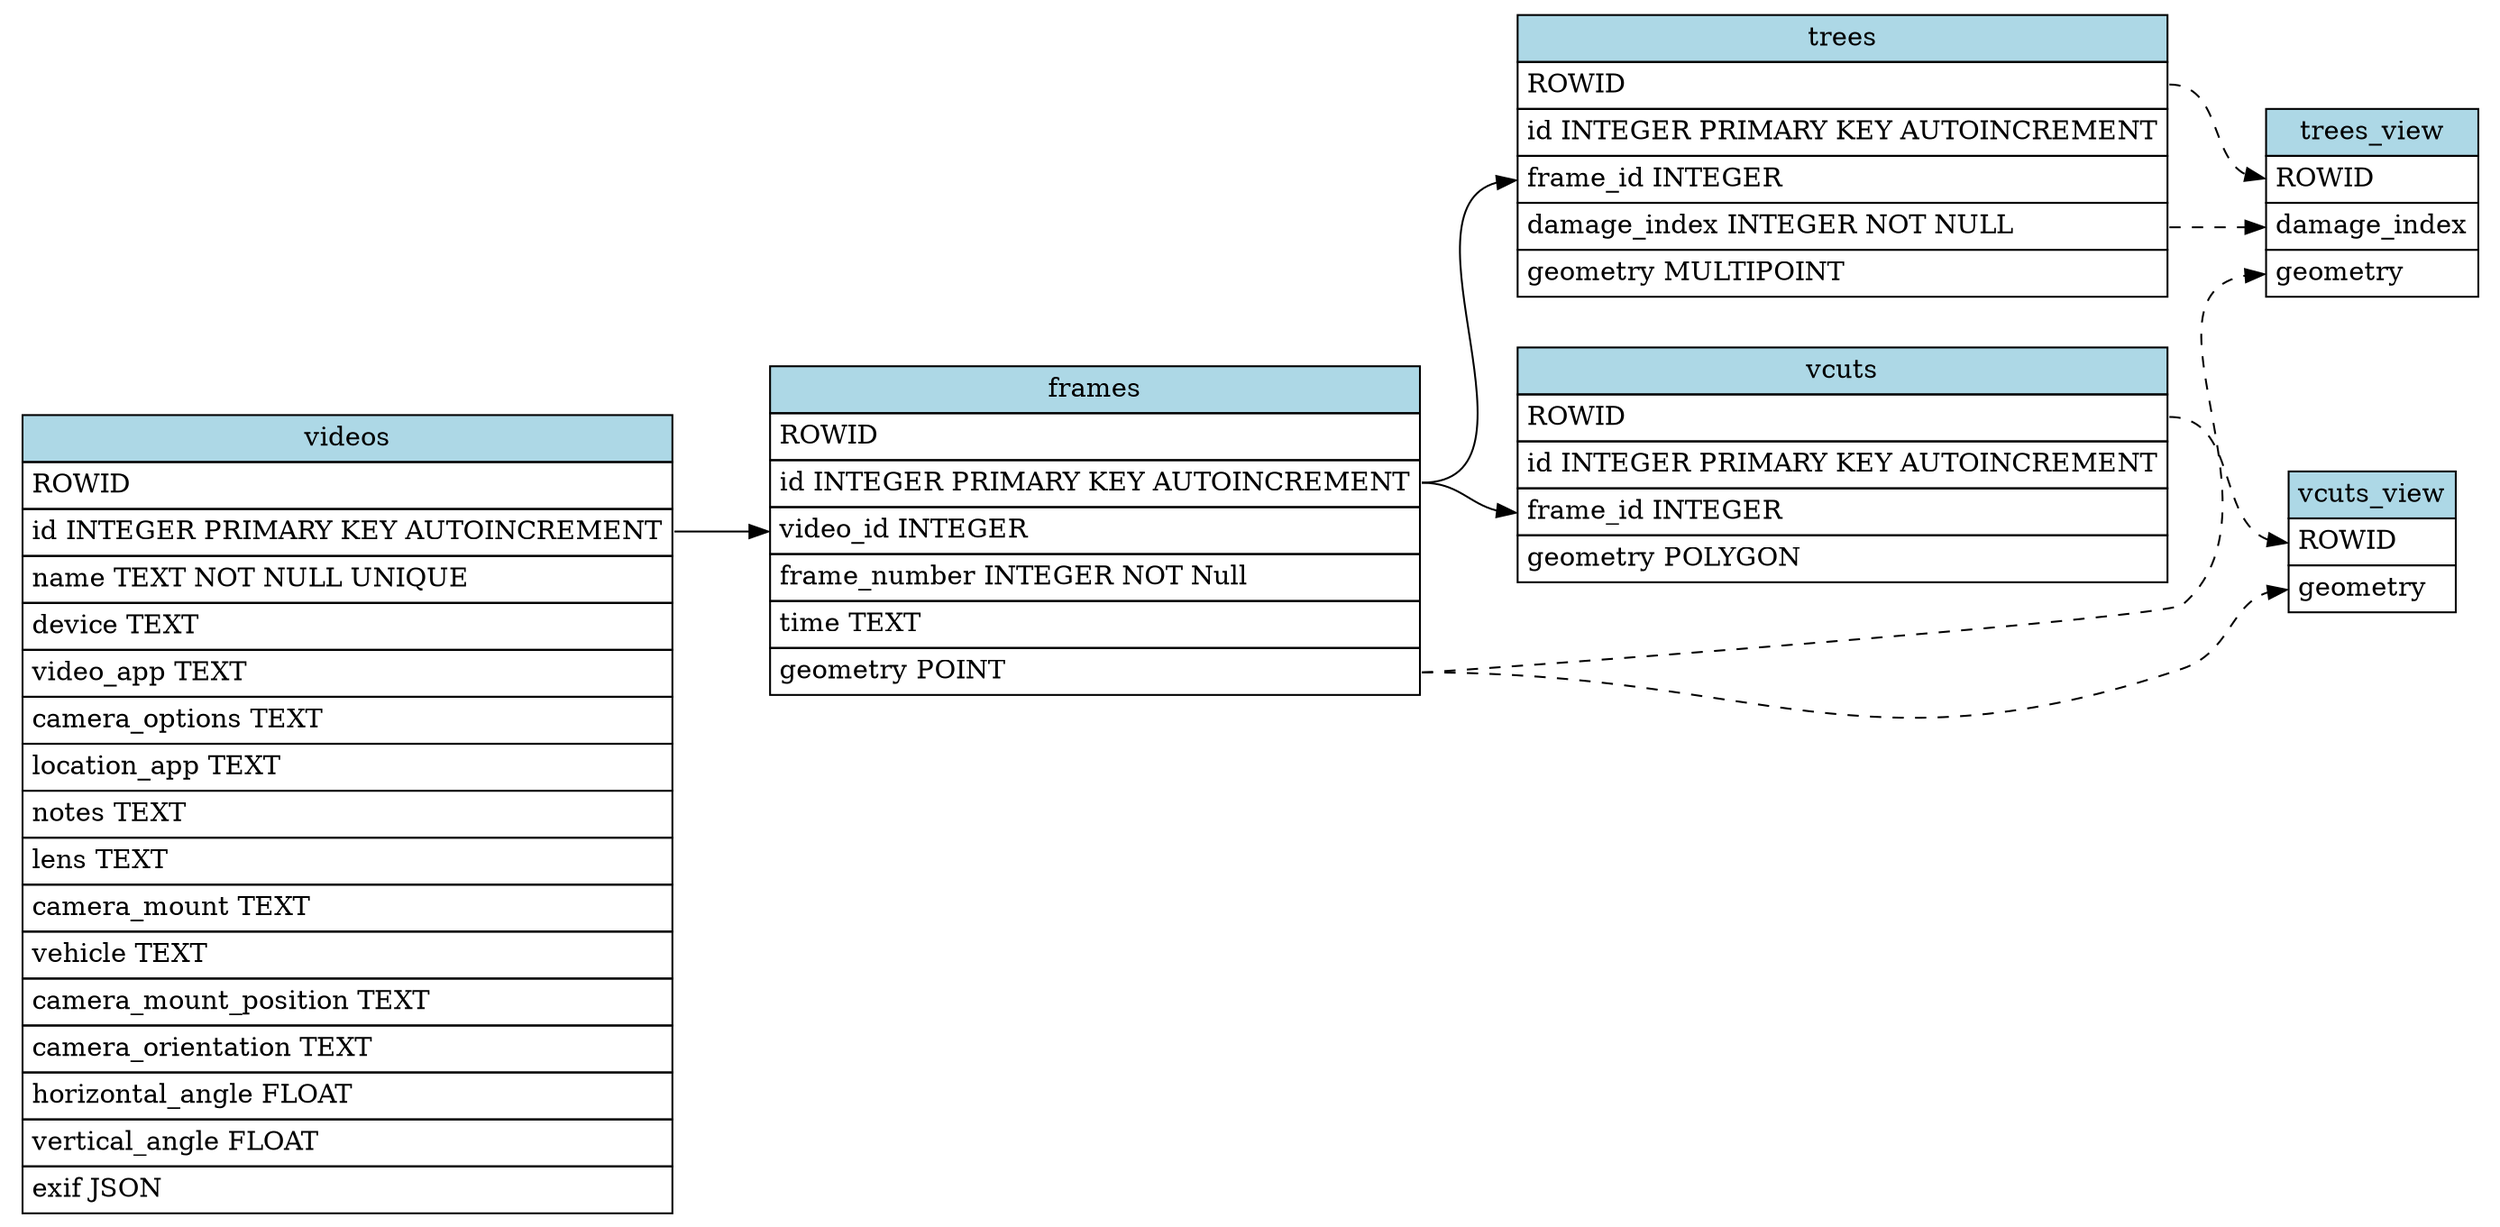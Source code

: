 // Generate and preview PNG image with: dot -Tpng erd.dot
// You'll need Graphviz installed

digraph G {
	rankdir=LR
	node [shape=none] 

	Videos [label=<
		<table border="0" cellborder="1" cellspacing="0" cellpadding="4">
            		<tr><td bgcolor="lightblue">videos</td></tr>
			<tr><td align="left">ROWID</td></tr>			    
			<tr><td align="left" port="id">id INTEGER PRIMARY KEY AUTOINCREMENT</td></tr>
			<tr><td align="left" port="name">name TEXT NOT NULL UNIQUE</td></tr>
			<tr><td align="left">device TEXT</td></tr>
			<tr><td align="left">video_app TEXT</td></tr>
			<tr><td align="left">camera_options TEXT</td></tr>
			<tr><td align="left">location_app TEXT</td></tr>
			<tr><td align="left">notes TEXT</td></tr>
			<tr><td align="left">lens TEXT</td></tr>
			<tr><td align="left">camera_mount TEXT</td></tr>
			<tr><td align="left">vehicle TEXT</td></tr>
			<tr><td align="left">camera_mount_position TEXT</td></tr>
			<tr><td align="left">camera_orientation TEXT</td></tr>
			<tr><td align="left">horizontal_angle FLOAT</td></tr>
			<tr><td align="left">vertical_angle FLOAT</td></tr>
			<tr><td align="left">exif JSON</td></tr>
        	</table>
		>]

//	Tracks [label=<
//		<table border="0" cellborder="1" cellspacing="0" cellpadding="4">
//            		<tr><td bgcolor="lightblue">tracks</td></tr> 
//			<tr><td align="left">id INTEGER PRIMARY KEY AUTOINCREMENT</td></tr>
//			<tr><td align="left" port="name">name TEXT NOT NULL UNIQUE</td></tr>
//			<tr><td align="left">geometry LINESTRING</td></tr>
//         	</table>
//    	>]
 
	Frames [label=<
		<table border="0" cellborder="1" cellspacing="0" cellpadding="4">
            		<tr><td bgcolor="lightblue">frames</td></tr> 
			<tr><td align="left">ROWID</td></tr>
			<tr><td align="left" port="id">id INTEGER PRIMARY KEY AUTOINCREMENT</td></tr>
			<tr><td align="left" port="video_id">video_id INTEGER</td></tr>
			<tr><td align="left">frame_number INTEGER NOT Null</td></tr>
			<tr><td align="left">time TEXT</td></tr>
			<tr><td align="left" port="geometry">geometry POINT</td></tr>
         	</table>
    		>]

	Trees [label=<
		<table border="0" cellborder="1" cellspacing="0" cellpadding="4">
            		<tr><td bgcolor="lightblue">trees</td></tr> 
			<tr><td align="left" port="ROWID">ROWID</td></tr>
			<tr><td align="left">id INTEGER PRIMARY KEY AUTOINCREMENT</td></tr>
			<tr><td align="left" port="frame_id">frame_id INTEGER</td></tr>
			<tr><td align="left" port="damage_index">damage_index INTEGER NOT NULL</td></tr>
			<tr><td align="left">geometry MULTIPOINT</td></tr>
         	</table>
    		>]

	Vcuts [label=<
		<table border="0" cellborder="1" cellspacing="0" cellpadding="4">
            		<tr><td bgcolor="lightblue">vcuts</td></tr> 
			<tr><td align="left" port="ROWID">ROWID</td></tr>
			<tr><td align="left">id INTEGER PRIMARY KEY AUTOINCREMENT</td></tr>
			<tr><td align="left" port="frame_id">frame_id INTEGER</td></tr>
			<tr><td align="left">geometry POLYGON</td></tr>			 
         	</table>
    		>]


	Trees_view[label=<
		<table border="0" cellborder="1" cellspacing="0" cellpadding="4">
            		<tr><td bgcolor="lightblue">trees_view</td></tr> 
			<tr><td align="left" port="ROWID">ROWID</td></tr>
			<tr><td align="left" port="damage_index">damage_index</td></tr>
			<tr><td align="left" port="geometry">geometry</td></tr>
		</table>
		>]

		
	Vcuts_view[label=<
		<table border="0" cellborder="1" cellspacing="0" cellpadding="4">
            		<tr><td bgcolor="lightblue">vcuts_view</td></tr> 
			<tr><td align="left" port="ROWID">ROWID</td></tr>
			<tr><td align="left" port="geometry">geometry</td></tr>
		</table>
		>]


//	Videos:name -> Tracks:name
	Videos:id -> Frames:video_id
	Frames:id -> Trees:frame_id
	Frames:id -> Vcuts:frame_id
	Trees:ROWID -> Trees_view:ROWID [style=dashed]
	Trees:damage_index -> Trees_view:damage_index [style=dashed]
	Frames:geometry -> Trees_view:geometry [style=dashed]
	Frames:geometry -> Vcuts_view:geometry [style=dashed]
	Vcuts:ROWID -> Vcuts_view:ROWID [style=dashed]	
}
